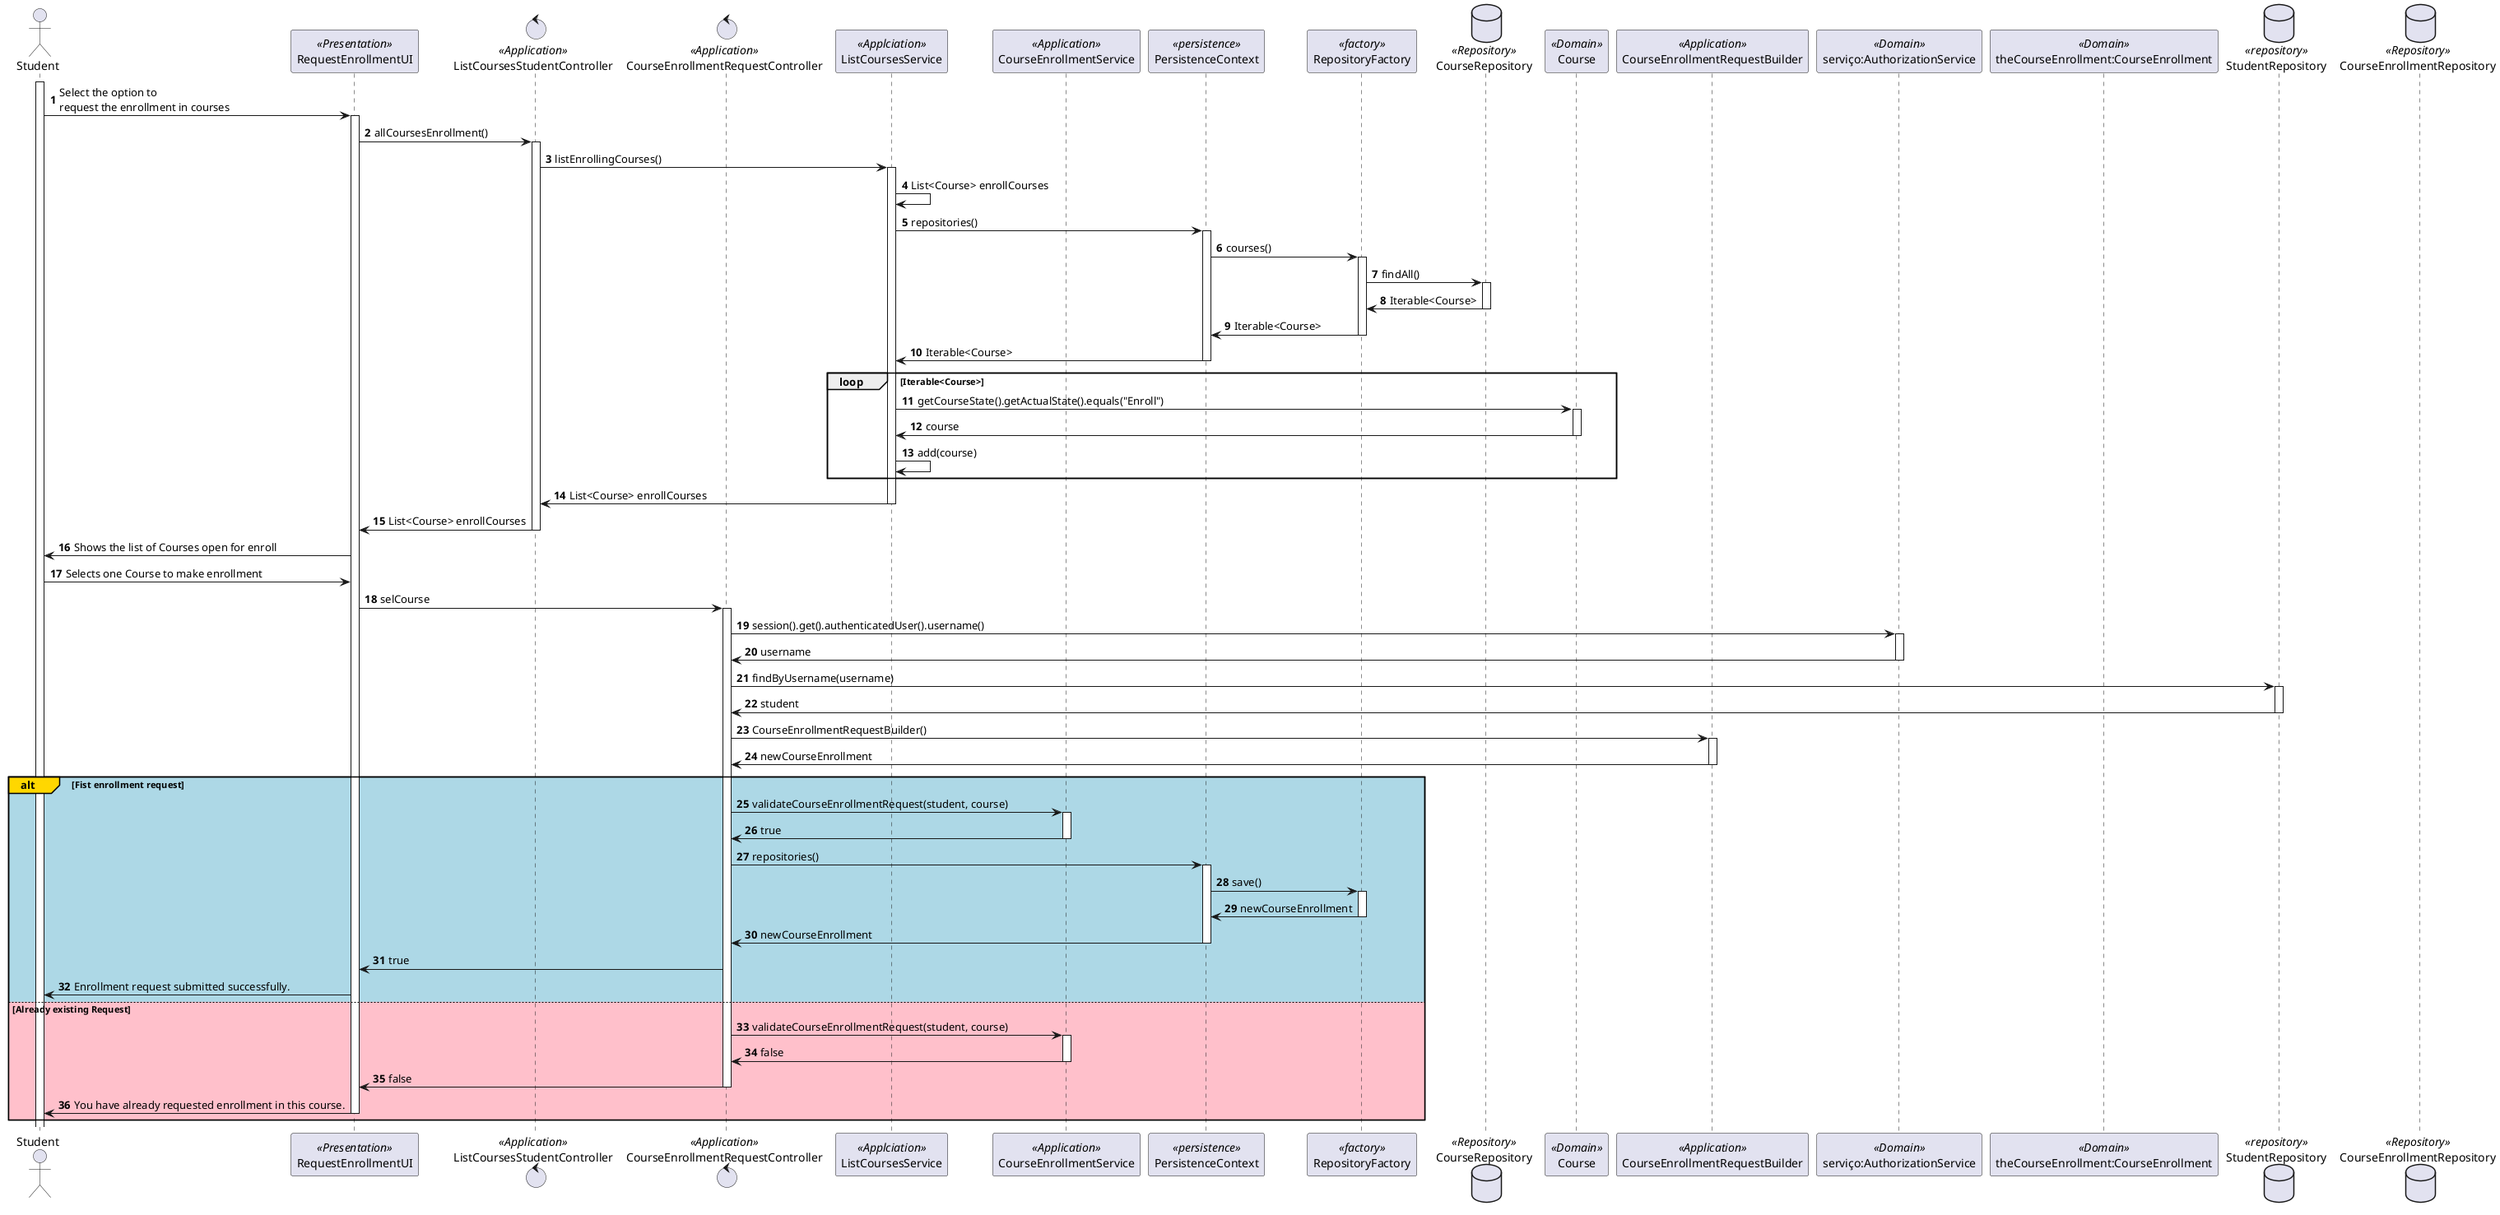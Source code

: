 @startuml
'https://plantuml.com/sequence-diagram

autonumber

actor Student as Actor
activate Actor
participant RequestEnrollmentUI as UI <<Presentation>>
control ListCoursesStudentController as ListController <<Application>>
control CourseEnrollmentRequestController as Controller <<Application>>
participant ListCoursesService as ListService <<Applciation>>
participant CourseEnrollmentService as Service <<Application>>
participant PersistenceContext as Persistence <<persistence>>
participant RepositoryFactory as Factory <<factory>>
database CourseRepository as CourseRepository <<Repository>>
participant Course as Course <<Domain>>
participant CourseEnrollmentRequestBuilder as Builder <<Application>>
participant "serviço:AuthorizationService" as Authz <<Domain>>
participant "theCourseEnrollment:CourseEnrollment" as CourseEnrollment <<Domain>>
database StudentRepository as studentRepository <<repository>>
database CourseEnrollmentRepository as Repository <<Repository>>


Actor -> UI: Select the option to \nrequest the enrollment in courses
activate UI
UI -> ListController: allCoursesEnrollment()
activate ListController
ListController -> ListService: listEnrollingCourses()
activate ListService
ListService -> ListService: List<Course> enrollCourses
ListService -> Persistence: repositories()
activate Persistence
Persistence -> Factory: courses()
activate Factory
Factory -> CourseRepository: findAll()
activate CourseRepository
CourseRepository -> Factory: Iterable<Course>
deactivate CourseRepository
deactivate CourseRepository
Factory -> Persistence: Iterable<Course>
deactivate Factory
Persistence -> ListService: Iterable<Course>
deactivate Persistence
    loop Iterable<Course>
        ListService -> Course: getCourseState().getActualState().equals("Enroll")
        activate Course
        Course -> ListService: course
        deactivate Course
        ListService -> ListService: add(course)
    end
ListService -> ListController: List<Course> enrollCourses
deactivate ListService
ListController -> UI:  List<Course> enrollCourses
deactivate ListController
UI -> Actor: Shows the list of Courses open for enroll
Actor -> UI: Selects one Course to make enrollment
UI -> Controller: selCourse
activate Controller
Controller -> Authz: session().get().authenticatedUser().username()
activate Authz
Authz -> Controller: username
deactivate Authz
Controller -> studentRepository: findByUsername(username)
activate studentRepository
studentRepository -> Controller: student
deactivate studentRepository
Controller -> Builder: CourseEnrollmentRequestBuilder()
activate Builder
Builder -> Controller: newCourseEnrollment
deactivate Builder
alt#Gold #LightBlue Fist enrollment request
    Controller -> Service: validateCourseEnrollmentRequest(student, course)
    activate Service
    Service -> Controller: true
    deactivate Service
    Controller -> Persistence: repositories()
    activate Persistence
    Persistence -> Factory: save()
    activate Factory
    Factory -> Persistence: newCourseEnrollment
    deactivate Factory
    Persistence -> Controller: newCourseEnrollment
    deactivate Persistence
    Controller -> UI: true
    UI -> Actor: Enrollment request submitted successfully.
else #Pink Already existing Request
    Controller -> Service: validateCourseEnrollmentRequest(student, course)
    activate Service
    Service -> Controller: false
    deactivate Service
    Controller -> UI: false
    deactivate Controller
    UI -> Actor: You have already requested enrollment in this course.
    deactivate UI
end
@enduml